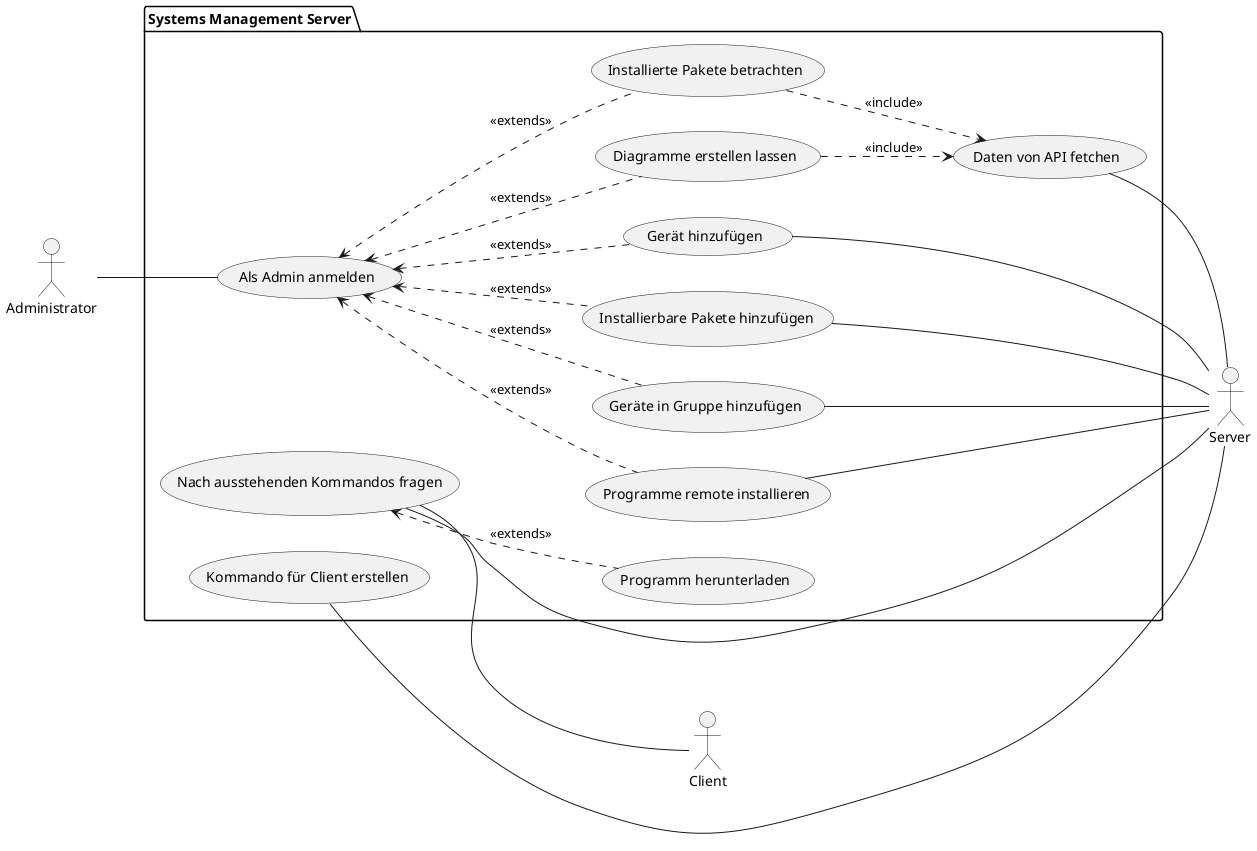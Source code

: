 @startuml sms

left to right direction

actor Administrator as admin

actor Client as client
actor Server as server


package "Systems Management Server" {
  usecase "Als Admin anmelden" as UC0
  usecase "Gerät hinzufügen" as UC1
  usecase "Installierbare Pakete hinzufügen" as UC2
  usecase "Programm herunterladen" as UC3
  usecase "Geräte in Gruppe hinzufügen" as UC4
  usecase "Diagramme erstellen lassen" as UC5
  usecase "Programme remote installieren" as UC6
  usecase "Installierte Pakete betrachten" as UC7
  usecase "Daten von API fetchen" as UC8
  usecase "Kommando für Client erstellen" as UC10
  usecase "Nach ausstehenden Kommandos fragen" as UC9
}

admin -- UC0
UC0 <.. UC5 : <<extends>>
UC0 <.. UC1 : <<extends>>
UC0 <.. UC2 : <<extends>>
UC0 <.. UC7 : <<extends>>
UC0 <.. UC6 : <<extends>>
UC0 <.. UC4 : <<extends>>
UC8 -- server
UC10 -- server
UC5 ..> UC8 : <<include>>
UC2 -- server
UC1 -- server
UC4 -- server
UC6 -- server
UC7 ..> UC8 : <<include>>
UC9 -- client
UC9 <.. UC3 : <<extends>>
UC9 - server


@enduml